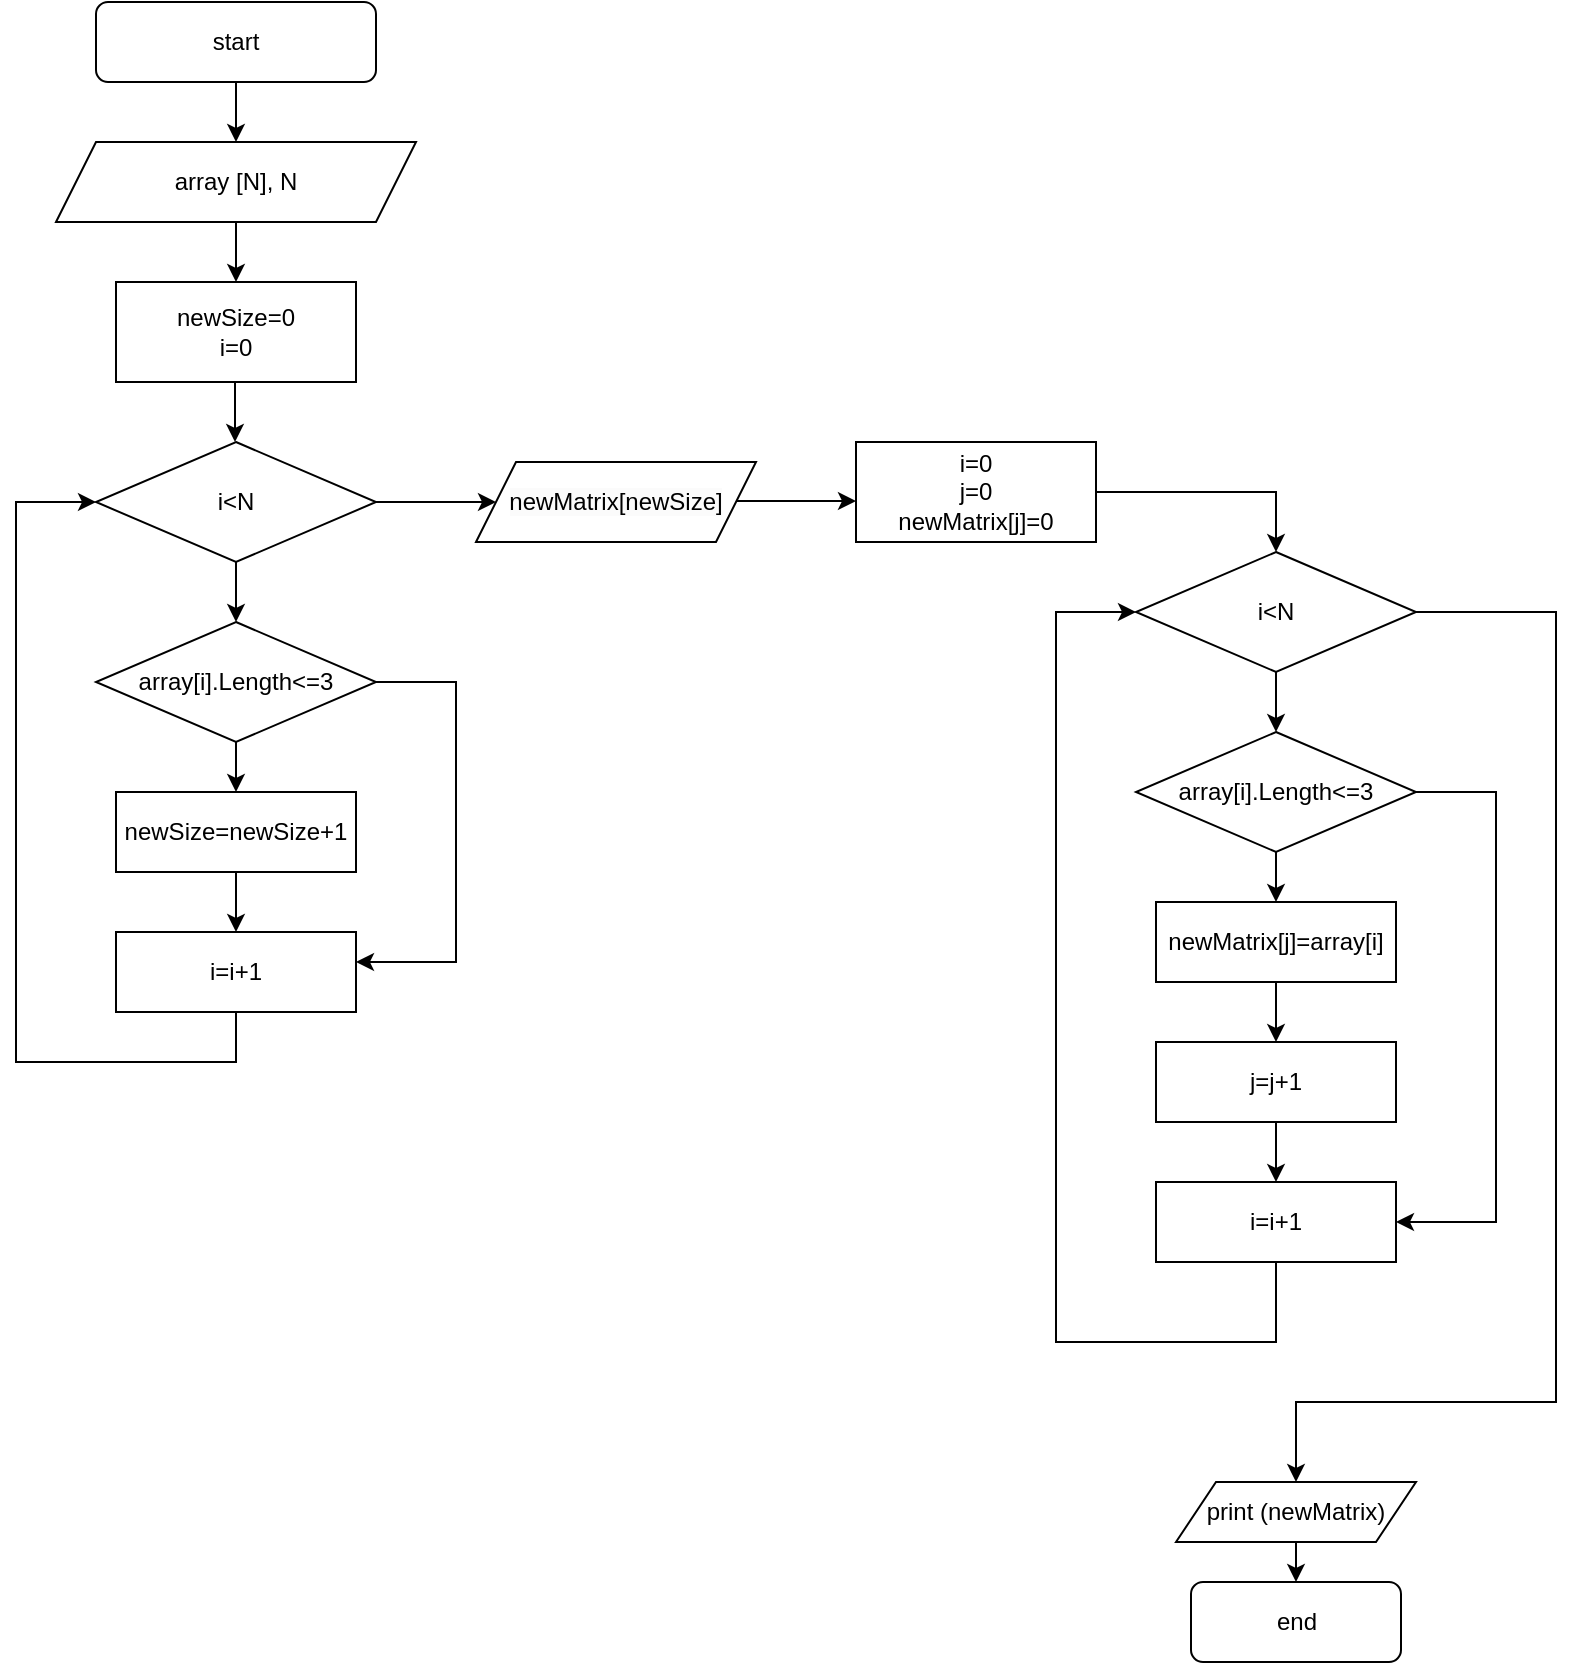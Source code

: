 <mxfile version="20.8.20" type="device"><diagram name="Страница 1" id="-ord-on6r2EQMvoDdL4V"><mxGraphModel dx="1431" dy="824" grid="1" gridSize="10" guides="1" tooltips="1" connect="1" arrows="1" fold="1" page="1" pageScale="1" pageWidth="827" pageHeight="1169" math="0" shadow="0"><root><mxCell id="0"/><mxCell id="1" parent="0"/><mxCell id="5I-w8N7QSirdVQO05WN_-2" value="start" style="rounded=1;whiteSpace=wrap;html=1;" parent="1" vertex="1"><mxGeometry x="80" y="120" width="140" height="40" as="geometry"/></mxCell><mxCell id="5I-w8N7QSirdVQO05WN_-4" value="" style="endArrow=classic;html=1;rounded=0;" parent="1" edge="1"><mxGeometry width="50" height="50" relative="1" as="geometry"><mxPoint x="150" y="160" as="sourcePoint"/><mxPoint x="150" y="190" as="targetPoint"/></mxGeometry></mxCell><mxCell id="5I-w8N7QSirdVQO05WN_-5" value="array [N],&amp;nbsp;N" style="shape=parallelogram;perimeter=parallelogramPerimeter;whiteSpace=wrap;html=1;fixedSize=1;" parent="1" vertex="1"><mxGeometry x="60" y="190" width="180" height="40" as="geometry"/></mxCell><mxCell id="5I-w8N7QSirdVQO05WN_-6" value="" style="endArrow=classic;html=1;rounded=0;exitX=0.5;exitY=1;exitDx=0;exitDy=0;" parent="1" source="5I-w8N7QSirdVQO05WN_-5" edge="1"><mxGeometry width="50" height="50" relative="1" as="geometry"><mxPoint x="120" y="400" as="sourcePoint"/><mxPoint x="150" y="260" as="targetPoint"/></mxGeometry></mxCell><mxCell id="5I-w8N7QSirdVQO05WN_-11" value="i&amp;lt;N" style="rhombus;whiteSpace=wrap;html=1;" parent="1" vertex="1"><mxGeometry x="80" y="340" width="140" height="60" as="geometry"/></mxCell><mxCell id="5I-w8N7QSirdVQO05WN_-14" value="" style="endArrow=classic;html=1;rounded=0;exitX=0.5;exitY=1;exitDx=0;exitDy=0;" parent="1" edge="1"><mxGeometry width="50" height="50" relative="1" as="geometry"><mxPoint x="150" y="555" as="sourcePoint"/><mxPoint x="150" y="585" as="targetPoint"/></mxGeometry></mxCell><mxCell id="5I-w8N7QSirdVQO05WN_-15" value="i=i+1" style="rounded=0;whiteSpace=wrap;html=1;" parent="1" vertex="1"><mxGeometry x="90" y="585" width="120" height="40" as="geometry"/></mxCell><mxCell id="5I-w8N7QSirdVQO05WN_-16" value="" style="endArrow=classic;html=1;rounded=0;exitX=0.5;exitY=1;exitDx=0;exitDy=0;entryX=0;entryY=0.5;entryDx=0;entryDy=0;" parent="1" source="5I-w8N7QSirdVQO05WN_-15" target="5I-w8N7QSirdVQO05WN_-11" edge="1"><mxGeometry width="50" height="50" relative="1" as="geometry"><mxPoint x="120" y="640" as="sourcePoint"/><mxPoint x="80" y="460" as="targetPoint"/><Array as="points"><mxPoint x="150" y="650"/><mxPoint x="40" y="650"/><mxPoint x="40" y="370"/></Array></mxGeometry></mxCell><mxCell id="5I-w8N7QSirdVQO05WN_-18" value="newSize=newSize+1" style="rounded=0;whiteSpace=wrap;html=1;" parent="1" vertex="1"><mxGeometry x="90" y="515" width="120" height="40" as="geometry"/></mxCell><mxCell id="5I-w8N7QSirdVQO05WN_-24" value="" style="endArrow=classic;html=1;rounded=0;exitX=0.5;exitY=1;exitDx=0;exitDy=0;entryX=0.5;entryY=0;entryDx=0;entryDy=0;" parent="1" target="5I-w8N7QSirdVQO05WN_-18" edge="1"><mxGeometry width="50" height="50" relative="1" as="geometry"><mxPoint x="150" y="490" as="sourcePoint"/><mxPoint x="150" y="510" as="targetPoint"/></mxGeometry></mxCell><mxCell id="W0awL1gd9pEk_BFOIMVu-4" value="" style="endArrow=classic;html=1;rounded=0;exitX=0.5;exitY=1;exitDx=0;exitDy=0;" parent="1" edge="1"><mxGeometry width="50" height="50" relative="1" as="geometry"><mxPoint x="149.5" y="300" as="sourcePoint"/><mxPoint x="149.5" y="340" as="targetPoint"/></mxGeometry></mxCell><mxCell id="W0awL1gd9pEk_BFOIMVu-5" value="newSize=0&lt;br style=&quot;border-color: var(--border-color);&quot;&gt;i=0" style="rounded=0;whiteSpace=wrap;html=1;" parent="1" vertex="1"><mxGeometry x="90" y="260" width="120" height="50" as="geometry"/></mxCell><mxCell id="W0awL1gd9pEk_BFOIMVu-8" value="array[i].Length&amp;lt;=3" style="rhombus;whiteSpace=wrap;html=1;" parent="1" vertex="1"><mxGeometry x="80" y="430" width="140" height="60" as="geometry"/></mxCell><mxCell id="W0awL1gd9pEk_BFOIMVu-9" value="" style="endArrow=classic;html=1;rounded=0;exitX=0.5;exitY=1;exitDx=0;exitDy=0;entryX=0.5;entryY=0;entryDx=0;entryDy=0;" parent="1" source="5I-w8N7QSirdVQO05WN_-11" target="W0awL1gd9pEk_BFOIMVu-8" edge="1"><mxGeometry width="50" height="50" relative="1" as="geometry"><mxPoint x="130" y="600" as="sourcePoint"/><mxPoint x="180" y="550" as="targetPoint"/></mxGeometry></mxCell><mxCell id="W0awL1gd9pEk_BFOIMVu-20" value="" style="endArrow=classic;html=1;rounded=0;exitX=1;exitY=0.5;exitDx=0;exitDy=0;" parent="1" edge="1" source="W0awL1gd9pEk_BFOIMVu-8"><mxGeometry width="50" height="50" relative="1" as="geometry"><mxPoint x="350" y="460" as="sourcePoint"/><mxPoint x="210" y="600" as="targetPoint"/><Array as="points"><mxPoint x="260" y="460"/><mxPoint x="260" y="600"/></Array></mxGeometry></mxCell><mxCell id="W0awL1gd9pEk_BFOIMVu-33" value="" style="endArrow=classic;html=1;rounded=0;exitX=1;exitY=0.5;exitDx=0;exitDy=0;" parent="1" source="5I-w8N7QSirdVQO05WN_-11" edge="1"><mxGeometry width="50" height="50" relative="1" as="geometry"><mxPoint x="380" y="500" as="sourcePoint"/><mxPoint x="280" y="370" as="targetPoint"/></mxGeometry></mxCell><mxCell id="W0awL1gd9pEk_BFOIMVu-34" value="i=0&lt;br&gt;j=0&lt;br&gt;newMatrix[j]=0" style="rounded=0;whiteSpace=wrap;html=1;" parent="1" vertex="1"><mxGeometry x="460" y="340" width="120" height="50" as="geometry"/></mxCell><mxCell id="W0awL1gd9pEk_BFOIMVu-35" value="" style="endArrow=classic;html=1;rounded=0;exitX=1;exitY=0.5;exitDx=0;exitDy=0;entryX=0.5;entryY=0;entryDx=0;entryDy=0;" parent="1" source="W0awL1gd9pEk_BFOIMVu-34" target="3bSyMq9eUfyQm-LCyOT3-12" edge="1"><mxGeometry width="50" height="50" relative="1" as="geometry"><mxPoint x="540" y="395" as="sourcePoint"/><mxPoint x="630" y="365" as="targetPoint"/><Array as="points"><mxPoint x="670" y="365"/></Array></mxGeometry></mxCell><mxCell id="W0awL1gd9pEk_BFOIMVu-52" value="end" style="rounded=1;whiteSpace=wrap;html=1;" parent="1" vertex="1"><mxGeometry x="627.5" y="910" width="105" height="40" as="geometry"/></mxCell><mxCell id="W0awL1gd9pEk_BFOIMVu-54" value="print (newMatrix)" style="shape=parallelogram;perimeter=parallelogramPerimeter;whiteSpace=wrap;html=1;fixedSize=1;" parent="1" vertex="1"><mxGeometry x="620" y="860" width="120" height="30" as="geometry"/></mxCell><mxCell id="3bSyMq9eUfyQm-LCyOT3-4" value="array[i].Length&amp;lt;=3" style="rhombus;whiteSpace=wrap;html=1;" vertex="1" parent="1"><mxGeometry x="600" y="485" width="140" height="60" as="geometry"/></mxCell><mxCell id="3bSyMq9eUfyQm-LCyOT3-5" value="" style="endArrow=classic;html=1;rounded=0;exitX=0.5;exitY=1;exitDx=0;exitDy=0;" edge="1" parent="1"><mxGeometry width="50" height="50" relative="1" as="geometry"><mxPoint x="670" y="610" as="sourcePoint"/><mxPoint x="670" y="640" as="targetPoint"/></mxGeometry></mxCell><mxCell id="3bSyMq9eUfyQm-LCyOT3-6" value="j=j+1" style="rounded=0;whiteSpace=wrap;html=1;" vertex="1" parent="1"><mxGeometry x="610" y="640" width="120" height="40" as="geometry"/></mxCell><mxCell id="3bSyMq9eUfyQm-LCyOT3-7" value="newMatrix[j]=array[i]" style="rounded=0;whiteSpace=wrap;html=1;" vertex="1" parent="1"><mxGeometry x="610" y="570" width="120" height="40" as="geometry"/></mxCell><mxCell id="3bSyMq9eUfyQm-LCyOT3-8" value="" style="endArrow=classic;html=1;rounded=0;exitX=0.5;exitY=1;exitDx=0;exitDy=0;entryX=0.5;entryY=0;entryDx=0;entryDy=0;" edge="1" parent="1" target="3bSyMq9eUfyQm-LCyOT3-7"><mxGeometry width="50" height="50" relative="1" as="geometry"><mxPoint x="670" y="545" as="sourcePoint"/><mxPoint x="670" y="565" as="targetPoint"/></mxGeometry></mxCell><mxCell id="3bSyMq9eUfyQm-LCyOT3-9" value="" style="endArrow=classic;html=1;rounded=0;exitX=0.5;exitY=1;exitDx=0;exitDy=0;" edge="1" parent="1"><mxGeometry width="50" height="50" relative="1" as="geometry"><mxPoint x="670" y="680" as="sourcePoint"/><mxPoint x="670" y="710" as="targetPoint"/></mxGeometry></mxCell><mxCell id="3bSyMq9eUfyQm-LCyOT3-10" value="i=i+1" style="rounded=0;whiteSpace=wrap;html=1;" vertex="1" parent="1"><mxGeometry x="610" y="710" width="120" height="40" as="geometry"/></mxCell><mxCell id="3bSyMq9eUfyQm-LCyOT3-11" value="" style="endArrow=classic;html=1;rounded=0;exitX=1;exitY=0.5;exitDx=0;exitDy=0;entryX=1;entryY=0.5;entryDx=0;entryDy=0;" edge="1" parent="1" source="3bSyMq9eUfyQm-LCyOT3-4" target="3bSyMq9eUfyQm-LCyOT3-10"><mxGeometry width="50" height="50" relative="1" as="geometry"><mxPoint x="460" y="615" as="sourcePoint"/><mxPoint x="760" y="735" as="targetPoint"/><Array as="points"><mxPoint x="780" y="515"/><mxPoint x="780" y="730"/></Array></mxGeometry></mxCell><mxCell id="3bSyMq9eUfyQm-LCyOT3-12" value="i&amp;lt;N" style="rhombus;whiteSpace=wrap;html=1;" vertex="1" parent="1"><mxGeometry x="600" y="395" width="140" height="60" as="geometry"/></mxCell><mxCell id="3bSyMq9eUfyQm-LCyOT3-13" value="" style="endArrow=classic;html=1;rounded=0;exitX=0.5;exitY=1;exitDx=0;exitDy=0;entryX=0;entryY=0.5;entryDx=0;entryDy=0;" edge="1" parent="1" target="3bSyMq9eUfyQm-LCyOT3-12" source="3bSyMq9eUfyQm-LCyOT3-10"><mxGeometry width="50" height="50" relative="1" as="geometry"><mxPoint x="670" y="675" as="sourcePoint"/><mxPoint x="600" y="510" as="targetPoint"/><Array as="points"><mxPoint x="670" y="790"/><mxPoint x="560" y="790"/><mxPoint x="560" y="700"/><mxPoint x="560" y="425"/></Array></mxGeometry></mxCell><mxCell id="3bSyMq9eUfyQm-LCyOT3-14" value="" style="endArrow=classic;html=1;rounded=0;exitX=0.5;exitY=1;exitDx=0;exitDy=0;entryX=0.5;entryY=0;entryDx=0;entryDy=0;" edge="1" parent="1" source="3bSyMq9eUfyQm-LCyOT3-12"><mxGeometry width="50" height="50" relative="1" as="geometry"><mxPoint x="650" y="655" as="sourcePoint"/><mxPoint x="670" y="485" as="targetPoint"/></mxGeometry></mxCell><mxCell id="3bSyMq9eUfyQm-LCyOT3-18" value="&lt;span style=&quot;color: rgb(0, 0, 0); font-family: Helvetica; font-size: 12px; font-style: normal; font-variant-ligatures: normal; font-variant-caps: normal; font-weight: 400; letter-spacing: normal; orphans: 2; text-align: center; text-indent: 0px; text-transform: none; widows: 2; word-spacing: 0px; -webkit-text-stroke-width: 0px; background-color: rgb(251, 251, 251); text-decoration-thickness: initial; text-decoration-style: initial; text-decoration-color: initial; float: none; display: inline !important;&quot;&gt;newMatrix[newSize]&lt;/span&gt;" style="shape=parallelogram;perimeter=parallelogramPerimeter;whiteSpace=wrap;html=1;fixedSize=1;" vertex="1" parent="1"><mxGeometry x="270" y="350" width="140" height="40" as="geometry"/></mxCell><mxCell id="3bSyMq9eUfyQm-LCyOT3-19" value="" style="endArrow=classic;html=1;rounded=0;exitX=1;exitY=0.5;exitDx=0;exitDy=0;" edge="1" parent="1"><mxGeometry width="50" height="50" relative="1" as="geometry"><mxPoint x="400" y="369.5" as="sourcePoint"/><mxPoint x="460" y="369.5" as="targetPoint"/></mxGeometry></mxCell><mxCell id="3bSyMq9eUfyQm-LCyOT3-20" value="" style="endArrow=classic;html=1;rounded=0;exitX=1;exitY=0.5;exitDx=0;exitDy=0;entryX=0.5;entryY=0;entryDx=0;entryDy=0;" edge="1" parent="1" source="3bSyMq9eUfyQm-LCyOT3-12" target="W0awL1gd9pEk_BFOIMVu-54"><mxGeometry width="50" height="50" relative="1" as="geometry"><mxPoint x="740" y="430" as="sourcePoint"/><mxPoint x="810" y="840" as="targetPoint"/><Array as="points"><mxPoint x="810" y="425"/><mxPoint x="810" y="820"/><mxPoint x="680" y="820"/></Array></mxGeometry></mxCell><mxCell id="3bSyMq9eUfyQm-LCyOT3-21" value="" style="endArrow=classic;html=1;rounded=0;exitX=0.5;exitY=1;exitDx=0;exitDy=0;entryX=0.5;entryY=0;entryDx=0;entryDy=0;" edge="1" parent="1" source="W0awL1gd9pEk_BFOIMVu-54" target="W0awL1gd9pEk_BFOIMVu-52"><mxGeometry width="50" height="50" relative="1" as="geometry"><mxPoint x="400" y="560" as="sourcePoint"/><mxPoint x="450" y="510" as="targetPoint"/></mxGeometry></mxCell></root></mxGraphModel></diagram></mxfile>